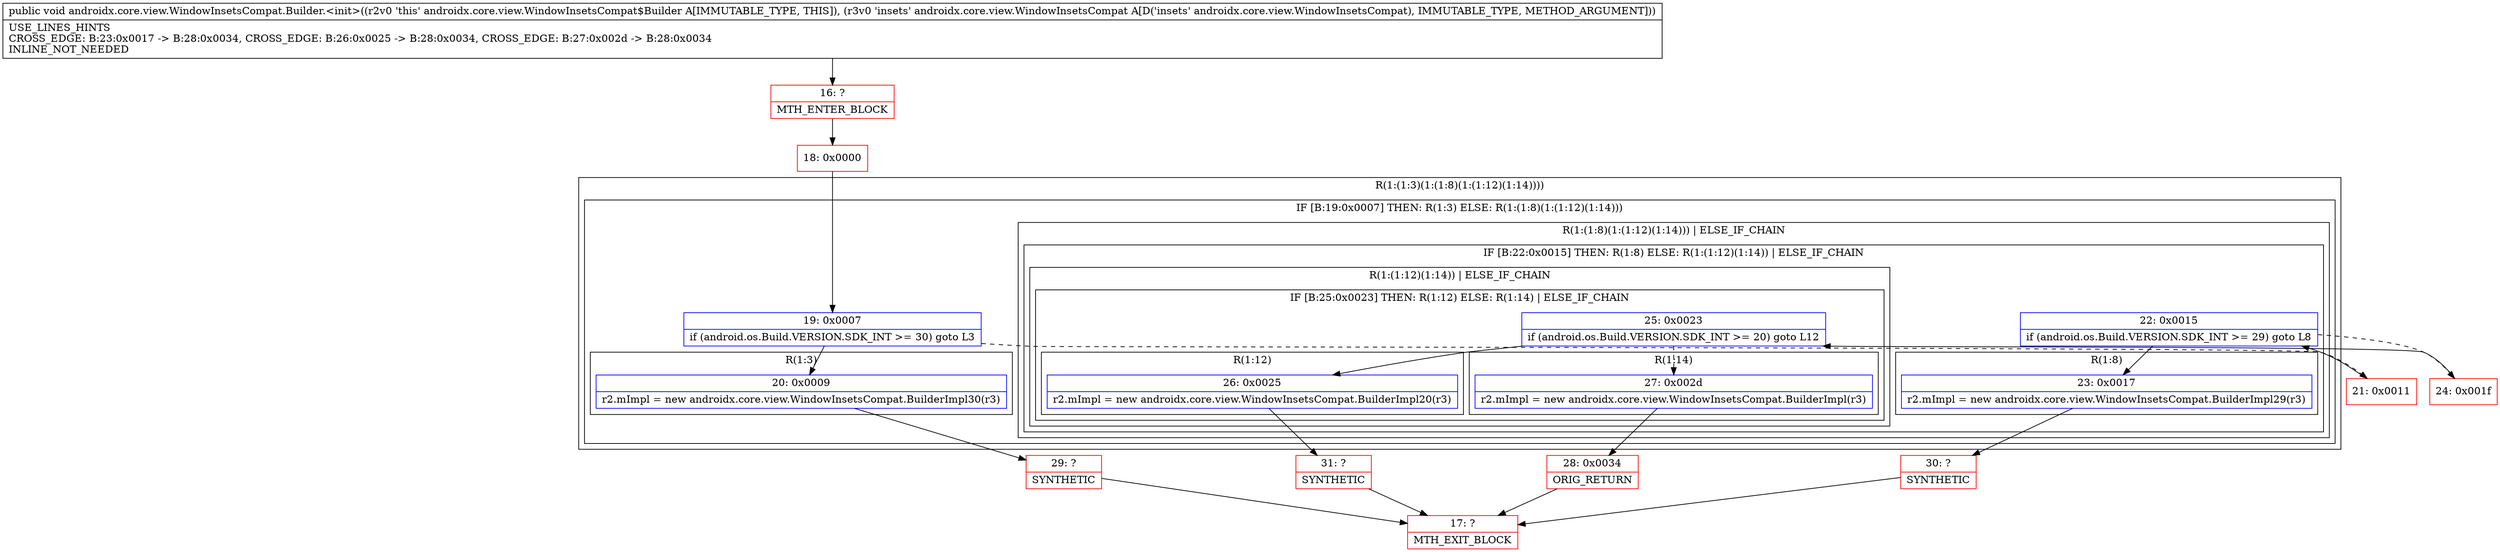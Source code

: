 digraph "CFG forandroidx.core.view.WindowInsetsCompat.Builder.\<init\>(Landroidx\/core\/view\/WindowInsetsCompat;)V" {
subgraph cluster_Region_1763098639 {
label = "R(1:(1:3)(1:(1:8)(1:(1:12)(1:14))))";
node [shape=record,color=blue];
subgraph cluster_IfRegion_934805345 {
label = "IF [B:19:0x0007] THEN: R(1:3) ELSE: R(1:(1:8)(1:(1:12)(1:14)))";
node [shape=record,color=blue];
Node_19 [shape=record,label="{19\:\ 0x0007|if (android.os.Build.VERSION.SDK_INT \>= 30) goto L3\l}"];
subgraph cluster_Region_939023117 {
label = "R(1:3)";
node [shape=record,color=blue];
Node_20 [shape=record,label="{20\:\ 0x0009|r2.mImpl = new androidx.core.view.WindowInsetsCompat.BuilderImpl30(r3)\l}"];
}
subgraph cluster_Region_649377456 {
label = "R(1:(1:8)(1:(1:12)(1:14))) | ELSE_IF_CHAIN\l";
node [shape=record,color=blue];
subgraph cluster_IfRegion_2038242513 {
label = "IF [B:22:0x0015] THEN: R(1:8) ELSE: R(1:(1:12)(1:14)) | ELSE_IF_CHAIN\l";
node [shape=record,color=blue];
Node_22 [shape=record,label="{22\:\ 0x0015|if (android.os.Build.VERSION.SDK_INT \>= 29) goto L8\l}"];
subgraph cluster_Region_1907996776 {
label = "R(1:8)";
node [shape=record,color=blue];
Node_23 [shape=record,label="{23\:\ 0x0017|r2.mImpl = new androidx.core.view.WindowInsetsCompat.BuilderImpl29(r3)\l}"];
}
subgraph cluster_Region_82617697 {
label = "R(1:(1:12)(1:14)) | ELSE_IF_CHAIN\l";
node [shape=record,color=blue];
subgraph cluster_IfRegion_124686970 {
label = "IF [B:25:0x0023] THEN: R(1:12) ELSE: R(1:14) | ELSE_IF_CHAIN\l";
node [shape=record,color=blue];
Node_25 [shape=record,label="{25\:\ 0x0023|if (android.os.Build.VERSION.SDK_INT \>= 20) goto L12\l}"];
subgraph cluster_Region_384077266 {
label = "R(1:12)";
node [shape=record,color=blue];
Node_26 [shape=record,label="{26\:\ 0x0025|r2.mImpl = new androidx.core.view.WindowInsetsCompat.BuilderImpl20(r3)\l}"];
}
subgraph cluster_Region_706878878 {
label = "R(1:14)";
node [shape=record,color=blue];
Node_27 [shape=record,label="{27\:\ 0x002d|r2.mImpl = new androidx.core.view.WindowInsetsCompat.BuilderImpl(r3)\l}"];
}
}
}
}
}
}
}
Node_16 [shape=record,color=red,label="{16\:\ ?|MTH_ENTER_BLOCK\l}"];
Node_18 [shape=record,color=red,label="{18\:\ 0x0000}"];
Node_29 [shape=record,color=red,label="{29\:\ ?|SYNTHETIC\l}"];
Node_17 [shape=record,color=red,label="{17\:\ ?|MTH_EXIT_BLOCK\l}"];
Node_21 [shape=record,color=red,label="{21\:\ 0x0011}"];
Node_30 [shape=record,color=red,label="{30\:\ ?|SYNTHETIC\l}"];
Node_24 [shape=record,color=red,label="{24\:\ 0x001f}"];
Node_31 [shape=record,color=red,label="{31\:\ ?|SYNTHETIC\l}"];
Node_28 [shape=record,color=red,label="{28\:\ 0x0034|ORIG_RETURN\l}"];
MethodNode[shape=record,label="{public void androidx.core.view.WindowInsetsCompat.Builder.\<init\>((r2v0 'this' androidx.core.view.WindowInsetsCompat$Builder A[IMMUTABLE_TYPE, THIS]), (r3v0 'insets' androidx.core.view.WindowInsetsCompat A[D('insets' androidx.core.view.WindowInsetsCompat), IMMUTABLE_TYPE, METHOD_ARGUMENT]))  | USE_LINES_HINTS\lCROSS_EDGE: B:23:0x0017 \-\> B:28:0x0034, CROSS_EDGE: B:26:0x0025 \-\> B:28:0x0034, CROSS_EDGE: B:27:0x002d \-\> B:28:0x0034\lINLINE_NOT_NEEDED\l}"];
MethodNode -> Node_16;Node_19 -> Node_20;
Node_19 -> Node_21[style=dashed];
Node_20 -> Node_29;
Node_22 -> Node_23;
Node_22 -> Node_24[style=dashed];
Node_23 -> Node_30;
Node_25 -> Node_26;
Node_25 -> Node_27[style=dashed];
Node_26 -> Node_31;
Node_27 -> Node_28;
Node_16 -> Node_18;
Node_18 -> Node_19;
Node_29 -> Node_17;
Node_21 -> Node_22;
Node_30 -> Node_17;
Node_24 -> Node_25;
Node_31 -> Node_17;
Node_28 -> Node_17;
}

